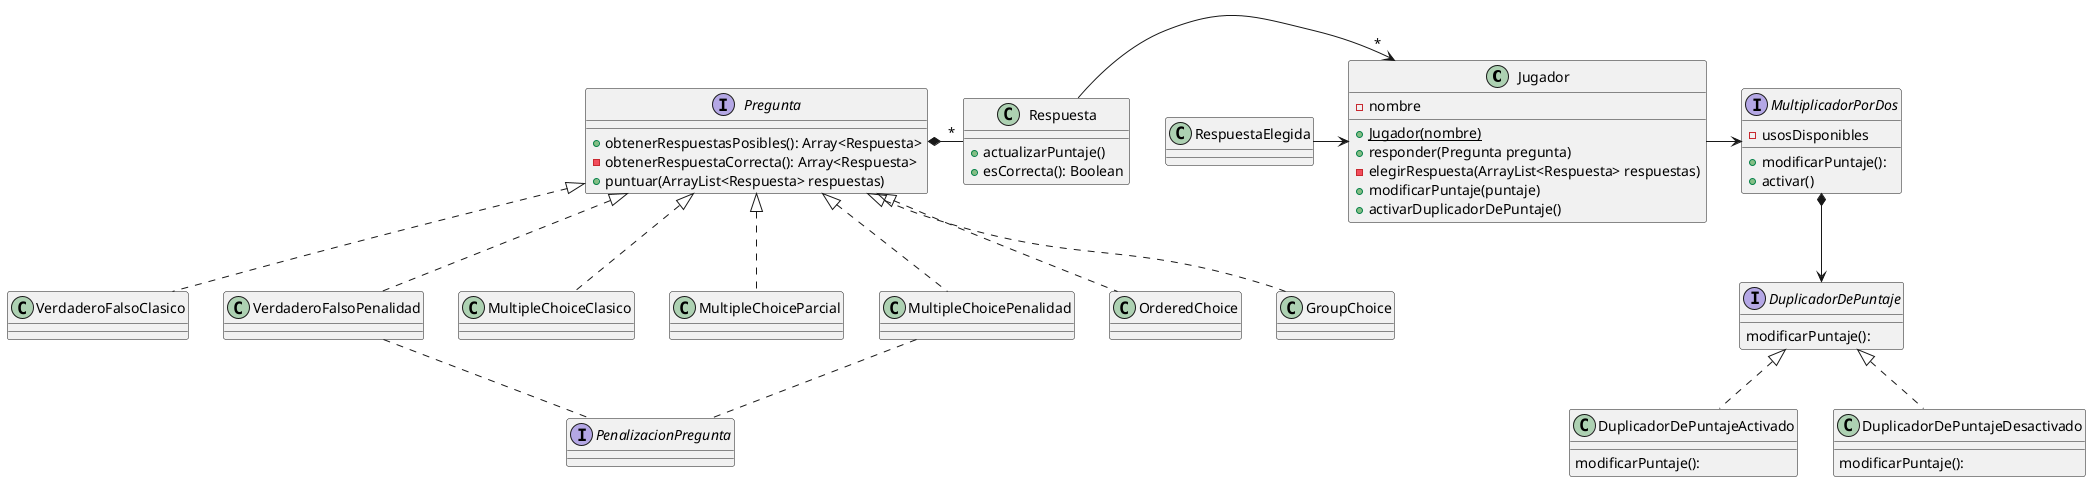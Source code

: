 @startuml
'https://plantuml.com/class-diagram'


class Jugador {

    -nombre
    +{static}Jugador(nombre)
    +responder(Pregunta pregunta)
    -elegirRespuesta(ArrayList<Respuesta> respuestas)
    +modificarPuntaje(puntaje)
    +activarDuplicadorDePuntaje()
}


interface Pregunta {
    +obtenerRespuestasPosibles(): Array<Respuesta>
    -obtenerRespuestaCorrecta(): Array<Respuesta>
    + puntuar(ArrayList<Respuesta> respuestas)
}

interface MultiplicadorPorDos {
    - usosDisponibles
    + modificarPuntaje():
    + activar()
}


interface DuplicadorDePuntaje {
    modificarPuntaje():
}

class DuplicadorDePuntajeActivado implements DuplicadorDePuntaje {
    modificarPuntaje():
}

class DuplicadorDePuntajeDesactivado implements DuplicadorDePuntaje {
    modificarPuntaje():
}
class VerdaderoFalsoClasico {

}

class VerdaderoFalsoPenalidad {

}

class MultipleChoiceClasico {

}

class MultipleChoiceParcial {

}

class MultipleChoicePenalidad {

}

class OrderedChoice {

}

class GroupChoice {

}

interface PenalizacionPregunta {

}

class Respuesta{
    +actualizarPuntaje()
    +esCorrecta(): Boolean
}

class RespuestaElegida{

}

MultiplicadorPorDos *--> DuplicadorDePuntaje


Pregunta *-"*"Respuesta

Pregunta <|.. VerdaderoFalsoClasico
Pregunta <|.. VerdaderoFalsoPenalidad
Pregunta <|.. MultipleChoiceClasico
Pregunta <|.. MultipleChoiceParcial
Pregunta <|.. MultipleChoicePenalidad
Pregunta <|.. OrderedChoice
Pregunta <|.. GroupChoice

RespuestaElegida -> Jugador


Jugador -> MultiplicadorPorDos
Respuesta ->"*" Jugador

VerdaderoFalsoPenalidad .. PenalizacionPregunta
MultipleChoicePenalidad.. PenalizacionPregunta

@enduml
